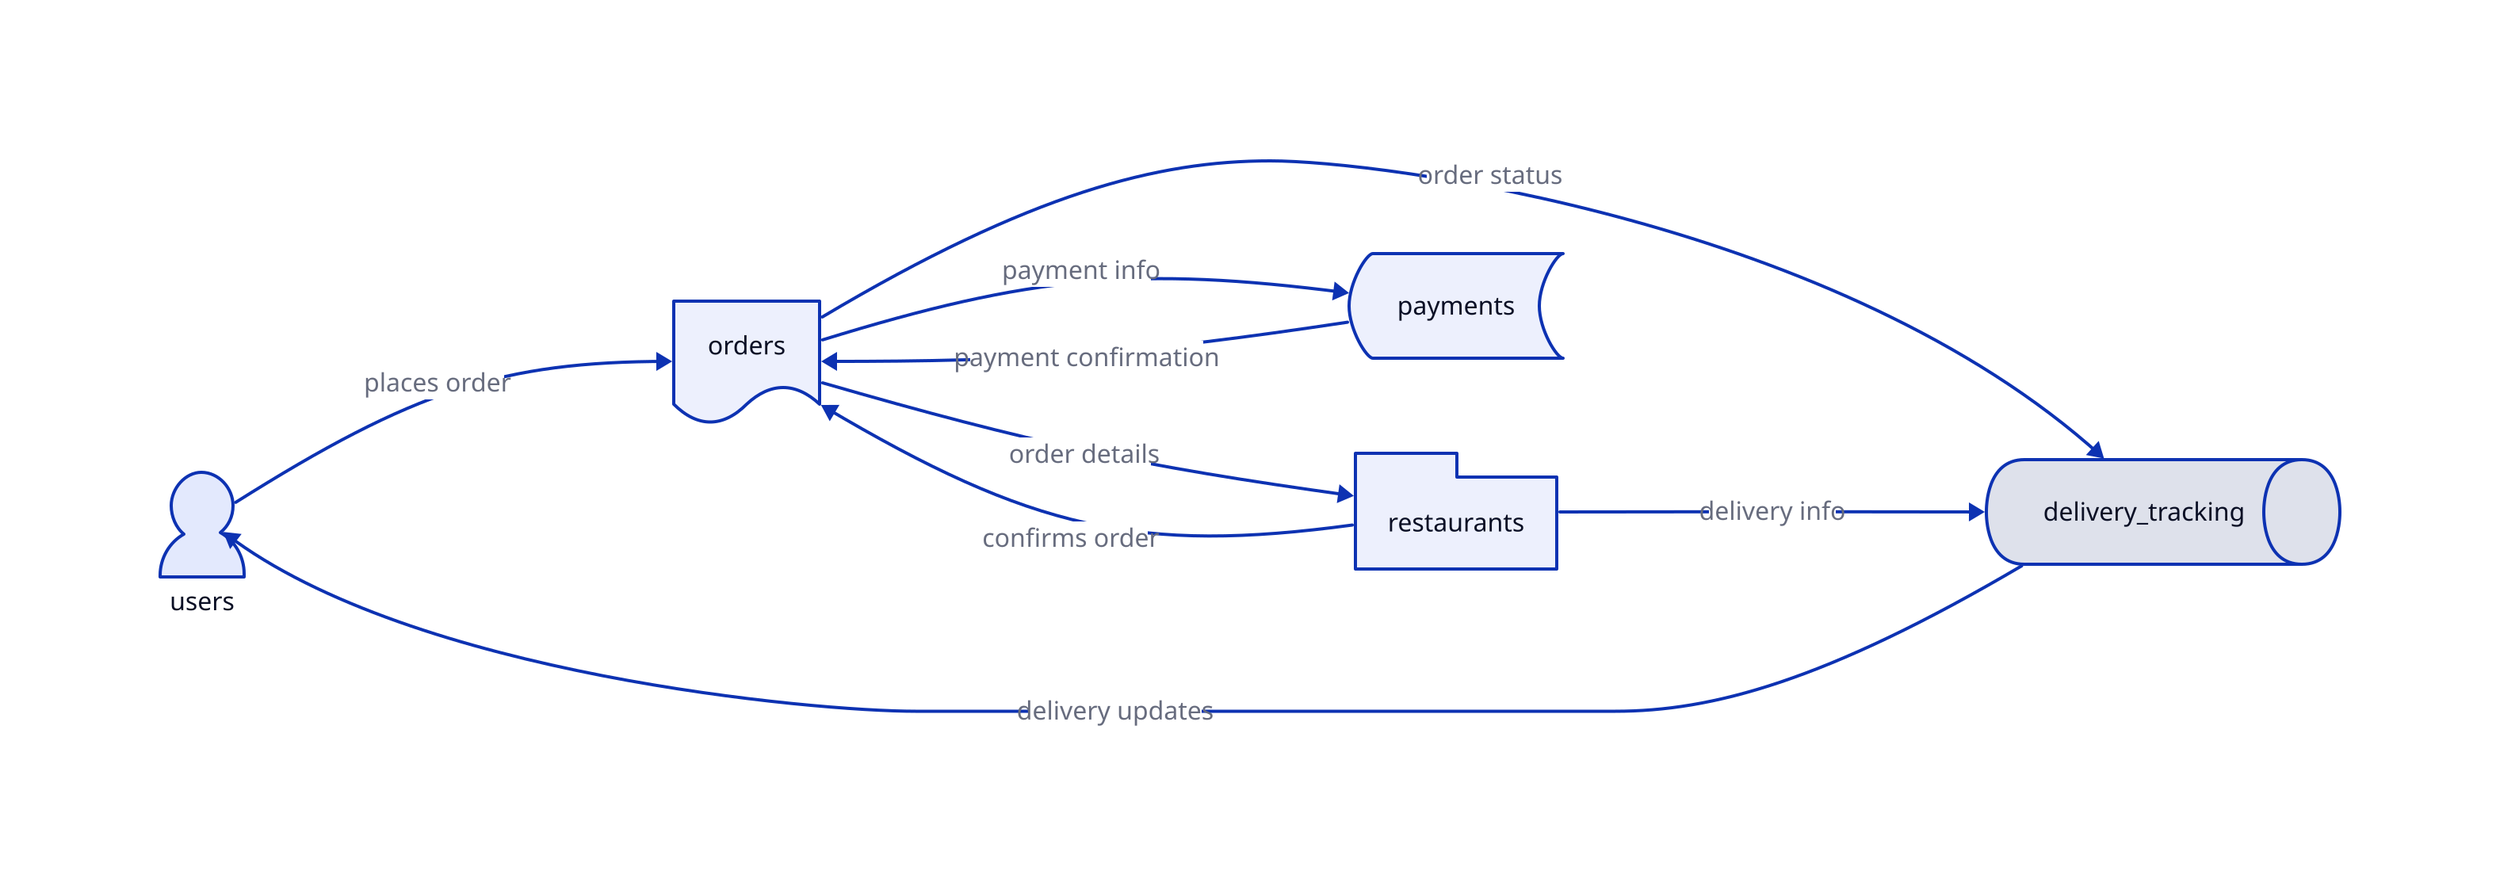 direction: right

users: {shape: person}
restaurants: {shape: package}
orders: {shape: document}
payments: {shape: stored_data}
delivery_tracking: {shape: queue}

users -> orders: places order
orders -> restaurants: order details
restaurants -> orders: confirms order
orders -> payments: payment info
payments -> orders: payment confirmation
orders -> delivery_tracking: order status
delivery_tracking -> users: delivery updates
restaurants -> delivery_tracking: delivery info